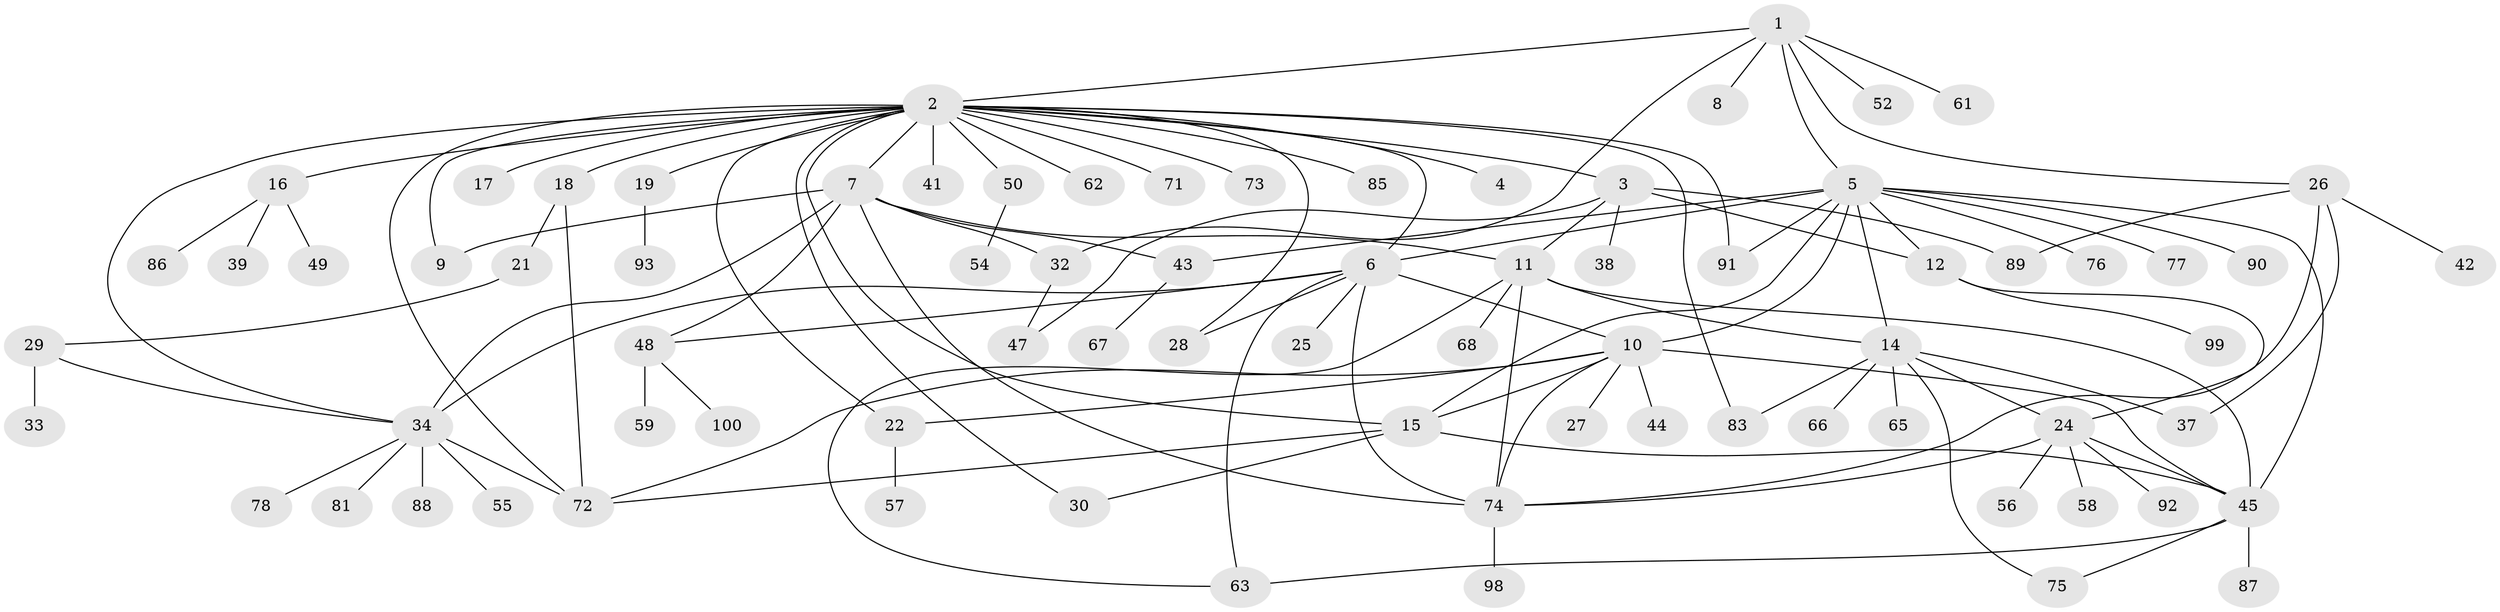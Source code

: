// original degree distribution, {7: 0.02, 12: 0.01, 6: 0.06, 1: 0.46, 13: 0.01, 8: 0.02, 2: 0.17, 3: 0.14, 11: 0.02, 4: 0.06, 15: 0.01, 9: 0.01, 5: 0.01}
// Generated by graph-tools (version 1.1) at 2025/41/03/06/25 10:41:47]
// undirected, 78 vertices, 116 edges
graph export_dot {
graph [start="1"]
  node [color=gray90,style=filled];
  1;
  2 [super="+13"];
  3 [super="+23"];
  4;
  5 [super="+69"];
  6 [super="+20"];
  7 [super="+51"];
  8 [super="+82"];
  9 [super="+96"];
  10 [super="+70"];
  11 [super="+53"];
  12 [super="+79"];
  14 [super="+80"];
  15 [super="+31"];
  16;
  17;
  18;
  19 [super="+97"];
  21;
  22;
  24 [super="+35"];
  25;
  26 [super="+46"];
  27;
  28 [super="+60"];
  29 [super="+40"];
  30;
  32;
  33;
  34 [super="+36"];
  37;
  38;
  39;
  41;
  42;
  43;
  44;
  45 [super="+64"];
  47;
  48;
  49;
  50;
  52;
  54 [super="+84"];
  55;
  56;
  57;
  58;
  59;
  61;
  62;
  63;
  65;
  66;
  67;
  68;
  71;
  72 [super="+95"];
  73;
  74 [super="+94"];
  75;
  76;
  77;
  78;
  81;
  83;
  85;
  86;
  87;
  88;
  89;
  90;
  91;
  92;
  93;
  98;
  99;
  100;
  1 -- 2;
  1 -- 5;
  1 -- 8;
  1 -- 26;
  1 -- 32;
  1 -- 52;
  1 -- 61;
  2 -- 3;
  2 -- 4;
  2 -- 7;
  2 -- 22;
  2 -- 30;
  2 -- 41;
  2 -- 62;
  2 -- 85;
  2 -- 91;
  2 -- 34;
  2 -- 6;
  2 -- 71;
  2 -- 9 [weight=2];
  2 -- 73;
  2 -- 15;
  2 -- 16;
  2 -- 17;
  2 -- 18;
  2 -- 19;
  2 -- 50;
  2 -- 83;
  2 -- 28;
  2 -- 72;
  3 -- 12;
  3 -- 38;
  3 -- 47;
  3 -- 89;
  3 -- 11;
  5 -- 6;
  5 -- 10;
  5 -- 12;
  5 -- 14;
  5 -- 15;
  5 -- 43;
  5 -- 76;
  5 -- 77;
  5 -- 90;
  5 -- 91;
  5 -- 45;
  6 -- 10;
  6 -- 25;
  6 -- 28;
  6 -- 48;
  6 -- 63;
  6 -- 34;
  6 -- 74;
  7 -- 9;
  7 -- 11;
  7 -- 32;
  7 -- 48;
  7 -- 74;
  7 -- 43;
  7 -- 34;
  10 -- 15;
  10 -- 22;
  10 -- 27;
  10 -- 44;
  10 -- 45 [weight=2];
  10 -- 74;
  10 -- 72;
  11 -- 14;
  11 -- 63;
  11 -- 45 [weight=2];
  11 -- 74;
  11 -- 68;
  12 -- 99;
  12 -- 24;
  14 -- 24;
  14 -- 65;
  14 -- 66;
  14 -- 75;
  14 -- 83;
  14 -- 37;
  15 -- 30;
  15 -- 45;
  15 -- 72;
  16 -- 39;
  16 -- 49;
  16 -- 86;
  18 -- 21;
  18 -- 72 [weight=2];
  19 -- 93;
  21 -- 29;
  22 -- 57;
  24 -- 45;
  24 -- 56;
  24 -- 58;
  24 -- 74;
  24 -- 92;
  26 -- 37;
  26 -- 42;
  26 -- 74;
  26 -- 89;
  29 -- 33;
  29 -- 34;
  32 -- 47;
  34 -- 55;
  34 -- 78;
  34 -- 81;
  34 -- 88;
  34 -- 72;
  43 -- 67;
  45 -- 63;
  45 -- 75;
  45 -- 87;
  48 -- 59;
  48 -- 100;
  50 -- 54;
  74 -- 98;
}
